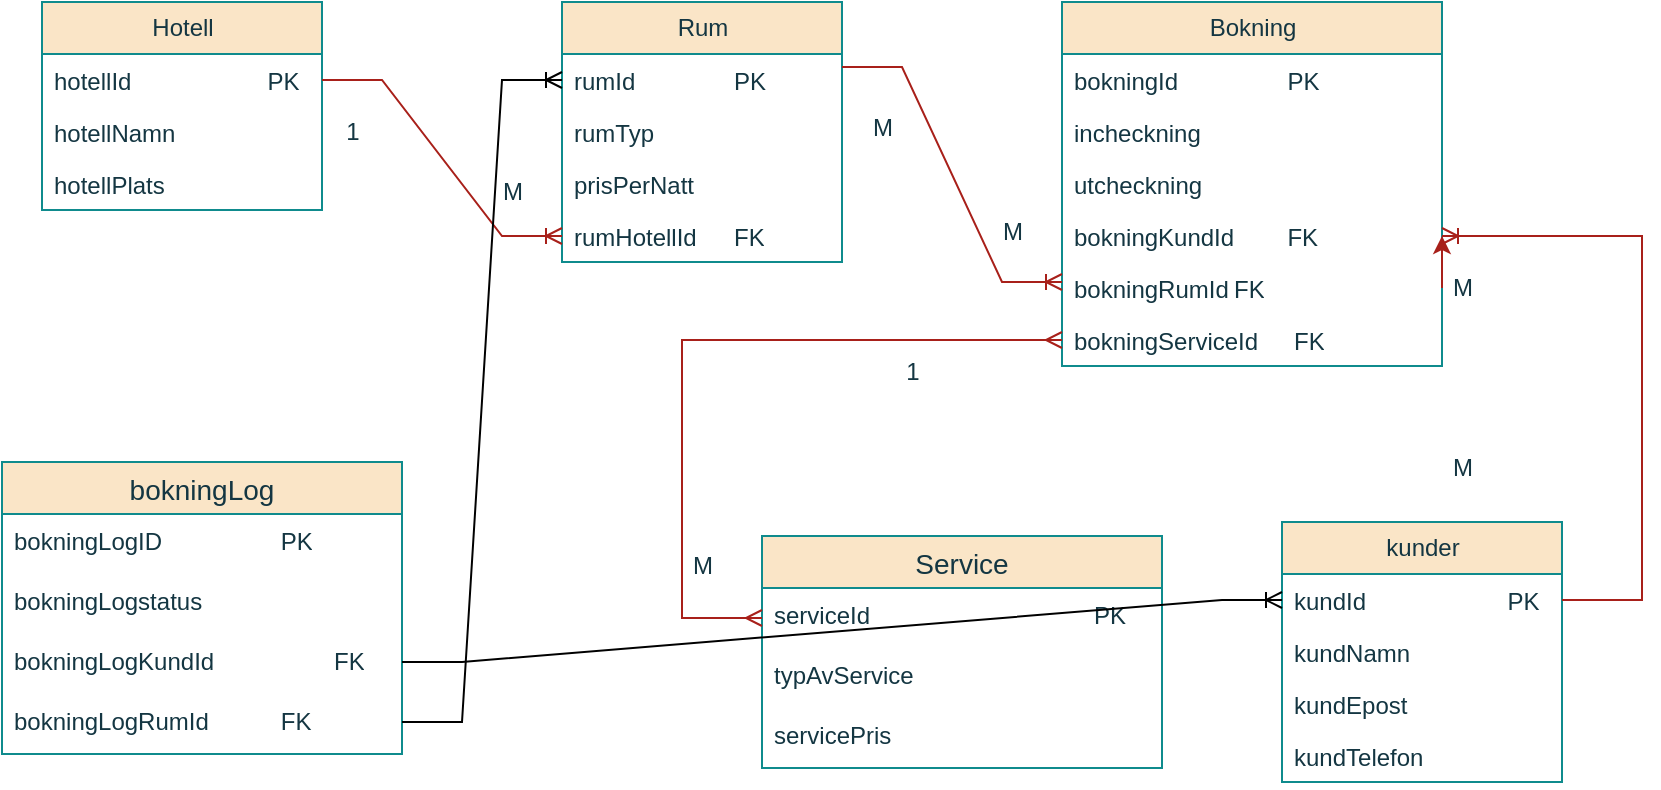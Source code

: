 <mxfile version="26.1.3">
  <diagram name="Sida-1" id="pBvzCSRn0NyQkobYubrb">
    <mxGraphModel dx="882" dy="460" grid="1" gridSize="10" guides="1" tooltips="1" connect="1" arrows="1" fold="1" page="1" pageScale="1" pageWidth="827" pageHeight="1169" math="0" shadow="0">
      <root>
        <mxCell id="0" />
        <mxCell id="1" parent="0" />
        <mxCell id="nq7ploRULNLgJ32Jxbx_-1" value="Hotell" style="swimlane;fontStyle=0;childLayout=stackLayout;horizontal=1;startSize=26;fillColor=#FAE5C7;horizontalStack=0;resizeParent=1;resizeParentMax=0;resizeLast=0;collapsible=1;marginBottom=0;html=1;labelBackgroundColor=none;strokeColor=#0F8B8D;fontColor=#143642;" parent="1" vertex="1">
          <mxGeometry x="40" y="110" width="140" height="104" as="geometry" />
        </mxCell>
        <mxCell id="nq7ploRULNLgJ32Jxbx_-2" value="hotellId&lt;span style=&quot;white-space: pre;&quot;&gt;&#x9;&lt;/span&gt;&lt;span style=&quot;white-space: pre;&quot;&gt;&#x9;&lt;/span&gt;&lt;span style=&quot;white-space: pre;&quot;&gt;&#x9;PK&lt;/span&gt;" style="text;strokeColor=none;fillColor=none;align=left;verticalAlign=top;spacingLeft=4;spacingRight=4;overflow=hidden;rotatable=0;points=[[0,0.5],[1,0.5]];portConstraint=eastwest;whiteSpace=wrap;html=1;labelBackgroundColor=none;fontColor=#143642;" parent="nq7ploRULNLgJ32Jxbx_-1" vertex="1">
          <mxGeometry y="26" width="140" height="26" as="geometry" />
        </mxCell>
        <mxCell id="nq7ploRULNLgJ32Jxbx_-3" value="hotellNamn" style="text;strokeColor=none;fillColor=none;align=left;verticalAlign=top;spacingLeft=4;spacingRight=4;overflow=hidden;rotatable=0;points=[[0,0.5],[1,0.5]];portConstraint=eastwest;whiteSpace=wrap;html=1;labelBackgroundColor=none;fontColor=#143642;" parent="nq7ploRULNLgJ32Jxbx_-1" vertex="1">
          <mxGeometry y="52" width="140" height="26" as="geometry" />
        </mxCell>
        <mxCell id="nq7ploRULNLgJ32Jxbx_-4" value="&lt;div&gt;hotellPlats&lt;/div&gt;&lt;div&gt;&lt;br&gt;&lt;/div&gt;" style="text;strokeColor=none;fillColor=none;align=left;verticalAlign=top;spacingLeft=4;spacingRight=4;overflow=hidden;rotatable=0;points=[[0,0.5],[1,0.5]];portConstraint=eastwest;whiteSpace=wrap;html=1;labelBackgroundColor=none;fontColor=#143642;" parent="nq7ploRULNLgJ32Jxbx_-1" vertex="1">
          <mxGeometry y="78" width="140" height="26" as="geometry" />
        </mxCell>
        <mxCell id="nq7ploRULNLgJ32Jxbx_-5" value="Rum" style="swimlane;fontStyle=0;childLayout=stackLayout;horizontal=1;startSize=26;fillColor=#FAE5C7;horizontalStack=0;resizeParent=1;resizeParentMax=0;resizeLast=0;collapsible=1;marginBottom=0;html=1;labelBackgroundColor=none;strokeColor=#0F8B8D;fontColor=#143642;" parent="1" vertex="1">
          <mxGeometry x="300" y="110" width="140" height="130" as="geometry" />
        </mxCell>
        <mxCell id="nq7ploRULNLgJ32Jxbx_-6" value="rumId&lt;span style=&quot;white-space: pre;&quot;&gt;&#x9;&lt;/span&gt;&lt;span style=&quot;white-space: pre;&quot;&gt;&#x9;&lt;/span&gt;PK" style="text;strokeColor=none;fillColor=none;align=left;verticalAlign=top;spacingLeft=4;spacingRight=4;overflow=hidden;rotatable=0;points=[[0,0.5],[1,0.5]];portConstraint=eastwest;whiteSpace=wrap;html=1;labelBackgroundColor=none;fontColor=#143642;" parent="nq7ploRULNLgJ32Jxbx_-5" vertex="1">
          <mxGeometry y="26" width="140" height="26" as="geometry" />
        </mxCell>
        <mxCell id="nq7ploRULNLgJ32Jxbx_-7" value="rumTyp" style="text;strokeColor=none;fillColor=none;align=left;verticalAlign=top;spacingLeft=4;spacingRight=4;overflow=hidden;rotatable=0;points=[[0,0.5],[1,0.5]];portConstraint=eastwest;whiteSpace=wrap;html=1;labelBackgroundColor=none;fontColor=#143642;" parent="nq7ploRULNLgJ32Jxbx_-5" vertex="1">
          <mxGeometry y="52" width="140" height="26" as="geometry" />
        </mxCell>
        <mxCell id="nq7ploRULNLgJ32Jxbx_-8" value="prisPerNatt" style="text;strokeColor=none;fillColor=none;align=left;verticalAlign=top;spacingLeft=4;spacingRight=4;overflow=hidden;rotatable=0;points=[[0,0.5],[1,0.5]];portConstraint=eastwest;whiteSpace=wrap;html=1;labelBackgroundColor=none;fontColor=#143642;" parent="nq7ploRULNLgJ32Jxbx_-5" vertex="1">
          <mxGeometry y="78" width="140" height="26" as="geometry" />
        </mxCell>
        <mxCell id="nq7ploRULNLgJ32Jxbx_-9" value="rumHotellId&lt;span style=&quot;white-space: pre;&quot;&gt;&#x9;&lt;/span&gt;FK" style="text;strokeColor=none;fillColor=none;align=left;verticalAlign=top;spacingLeft=4;spacingRight=4;overflow=hidden;rotatable=0;points=[[0,0.5],[1,0.5]];portConstraint=eastwest;whiteSpace=wrap;html=1;labelBackgroundColor=none;fontColor=#143642;" parent="nq7ploRULNLgJ32Jxbx_-5" vertex="1">
          <mxGeometry y="104" width="140" height="26" as="geometry" />
        </mxCell>
        <mxCell id="nq7ploRULNLgJ32Jxbx_-10" value="&lt;span&gt;Bokning&lt;/span&gt;" style="swimlane;fontStyle=0;childLayout=stackLayout;horizontal=1;startSize=26;fillColor=#FAE5C7;horizontalStack=0;resizeParent=1;resizeParentMax=0;resizeLast=0;collapsible=1;marginBottom=0;html=1;labelBackgroundColor=none;strokeColor=#0F8B8D;fontColor=#143642;" parent="1" vertex="1">
          <mxGeometry x="550" y="110" width="190" height="182" as="geometry">
            <mxRectangle x="550" y="110" width="80" height="30" as="alternateBounds" />
          </mxGeometry>
        </mxCell>
        <mxCell id="nq7ploRULNLgJ32Jxbx_-11" value="bokningId&lt;span style=&quot;white-space: pre;&quot;&gt;&#x9;&lt;/span&gt;&lt;span style=&quot;white-space: pre;&quot;&gt;&#x9;&lt;/span&gt;PK" style="text;strokeColor=none;fillColor=none;align=left;verticalAlign=top;spacingLeft=4;spacingRight=4;overflow=hidden;rotatable=0;points=[[0,0.5],[1,0.5]];portConstraint=eastwest;whiteSpace=wrap;html=1;labelBackgroundColor=none;fontColor=#143642;" parent="nq7ploRULNLgJ32Jxbx_-10" vertex="1">
          <mxGeometry y="26" width="190" height="26" as="geometry" />
        </mxCell>
        <mxCell id="nq7ploRULNLgJ32Jxbx_-12" value="incheckning" style="text;strokeColor=none;fillColor=none;align=left;verticalAlign=top;spacingLeft=4;spacingRight=4;overflow=hidden;rotatable=0;points=[[0,0.5],[1,0.5]];portConstraint=eastwest;whiteSpace=wrap;html=1;labelBackgroundColor=none;fontColor=#143642;" parent="nq7ploRULNLgJ32Jxbx_-10" vertex="1">
          <mxGeometry y="52" width="190" height="26" as="geometry" />
        </mxCell>
        <mxCell id="nq7ploRULNLgJ32Jxbx_-13" value="utcheckning" style="text;strokeColor=none;fillColor=none;align=left;verticalAlign=top;spacingLeft=4;spacingRight=4;overflow=hidden;rotatable=0;points=[[0,0.5],[1,0.5]];portConstraint=eastwest;whiteSpace=wrap;html=1;labelBackgroundColor=none;fontColor=#143642;" parent="nq7ploRULNLgJ32Jxbx_-10" vertex="1">
          <mxGeometry y="78" width="190" height="26" as="geometry" />
        </mxCell>
        <mxCell id="nq7ploRULNLgJ32Jxbx_-14" value="bokningKundId&lt;span style=&quot;white-space: pre;&quot;&gt;&#x9;&lt;/span&gt;FK" style="text;strokeColor=none;fillColor=none;align=left;verticalAlign=top;spacingLeft=4;spacingRight=4;overflow=hidden;rotatable=0;points=[[0,0.5],[1,0.5]];portConstraint=eastwest;whiteSpace=wrap;html=1;labelBackgroundColor=none;fontColor=#143642;" parent="nq7ploRULNLgJ32Jxbx_-10" vertex="1">
          <mxGeometry y="104" width="190" height="26" as="geometry" />
        </mxCell>
        <mxCell id="nq7ploRULNLgJ32Jxbx_-15" value="&lt;div&gt;&lt;br&gt;&lt;/div&gt;&lt;div&gt;&lt;br&gt;&lt;/div&gt;&lt;div&gt;&lt;br&gt;&lt;/div&gt;&lt;div&gt;&lt;br&gt;&lt;/div&gt;" style="edgeStyle=orthogonalEdgeStyle;rounded=0;orthogonalLoop=1;jettySize=auto;html=1;exitX=1;exitY=0.5;exitDx=0;exitDy=0;entryX=1;entryY=0.5;entryDx=0;entryDy=0;labelBackgroundColor=none;strokeColor=#A8201A;fontColor=default;" parent="nq7ploRULNLgJ32Jxbx_-10" source="nq7ploRULNLgJ32Jxbx_-16" target="nq7ploRULNLgJ32Jxbx_-14" edge="1">
          <mxGeometry relative="1" as="geometry" />
        </mxCell>
        <mxCell id="nq7ploRULNLgJ32Jxbx_-16" value="bokningRumId&lt;span style=&quot;white-space: pre;&quot;&gt;&#x9;&lt;/span&gt;FK" style="text;strokeColor=none;fillColor=none;align=left;verticalAlign=top;spacingLeft=4;spacingRight=4;overflow=hidden;rotatable=0;points=[[0,0.5],[1,0.5]];portConstraint=eastwest;whiteSpace=wrap;html=1;labelBackgroundColor=none;fontColor=#143642;" parent="nq7ploRULNLgJ32Jxbx_-10" vertex="1">
          <mxGeometry y="130" width="190" height="26" as="geometry" />
        </mxCell>
        <mxCell id="nq7ploRULNLgJ32Jxbx_-17" value="bokningServiceId&lt;span style=&quot;white-space: pre;&quot;&gt;&#x9; FK&lt;/span&gt;" style="text;strokeColor=none;fillColor=none;align=left;verticalAlign=top;spacingLeft=4;spacingRight=4;overflow=hidden;rotatable=0;points=[[0,0.5],[1,0.5]];portConstraint=eastwest;whiteSpace=wrap;html=1;labelBackgroundColor=none;fontColor=#143642;" parent="nq7ploRULNLgJ32Jxbx_-10" vertex="1">
          <mxGeometry y="156" width="190" height="26" as="geometry" />
        </mxCell>
        <mxCell id="nq7ploRULNLgJ32Jxbx_-18" value="kunder" style="swimlane;fontStyle=0;childLayout=stackLayout;horizontal=1;startSize=26;fillColor=#FAE5C7;horizontalStack=0;resizeParent=1;resizeParentMax=0;resizeLast=0;collapsible=1;marginBottom=0;html=1;labelBackgroundColor=none;strokeColor=#0F8B8D;fontColor=#143642;" parent="1" vertex="1">
          <mxGeometry x="660" y="370" width="140" height="130" as="geometry" />
        </mxCell>
        <mxCell id="nq7ploRULNLgJ32Jxbx_-19" value="kundId&lt;span style=&quot;white-space: pre;&quot;&gt;&#x9;&lt;/span&gt;&lt;span style=&quot;white-space: pre;&quot;&gt;&#x9;&lt;/span&gt;&lt;span style=&quot;white-space: pre;&quot;&gt;&#x9;&lt;/span&gt;PK" style="text;strokeColor=none;fillColor=none;align=left;verticalAlign=top;spacingLeft=4;spacingRight=4;overflow=hidden;rotatable=0;points=[[0,0.5],[1,0.5]];portConstraint=eastwest;whiteSpace=wrap;html=1;labelBackgroundColor=none;fontColor=#143642;" parent="nq7ploRULNLgJ32Jxbx_-18" vertex="1">
          <mxGeometry y="26" width="140" height="26" as="geometry" />
        </mxCell>
        <mxCell id="nq7ploRULNLgJ32Jxbx_-20" value="kundNamn" style="text;strokeColor=none;fillColor=none;align=left;verticalAlign=top;spacingLeft=4;spacingRight=4;overflow=hidden;rotatable=0;points=[[0,0.5],[1,0.5]];portConstraint=eastwest;whiteSpace=wrap;html=1;labelBackgroundColor=none;fontColor=#143642;" parent="nq7ploRULNLgJ32Jxbx_-18" vertex="1">
          <mxGeometry y="52" width="140" height="26" as="geometry" />
        </mxCell>
        <mxCell id="nq7ploRULNLgJ32Jxbx_-21" value="kundEpost" style="text;strokeColor=none;fillColor=none;align=left;verticalAlign=top;spacingLeft=4;spacingRight=4;overflow=hidden;rotatable=0;points=[[0,0.5],[1,0.5]];portConstraint=eastwest;whiteSpace=wrap;html=1;labelBackgroundColor=none;fontColor=#143642;" parent="nq7ploRULNLgJ32Jxbx_-18" vertex="1">
          <mxGeometry y="78" width="140" height="26" as="geometry" />
        </mxCell>
        <mxCell id="nq7ploRULNLgJ32Jxbx_-22" value="kundTelefon" style="text;strokeColor=none;fillColor=none;align=left;verticalAlign=top;spacingLeft=4;spacingRight=4;overflow=hidden;rotatable=0;points=[[0,0.5],[1,0.5]];portConstraint=eastwest;whiteSpace=wrap;html=1;labelBackgroundColor=none;fontColor=#143642;" parent="nq7ploRULNLgJ32Jxbx_-18" vertex="1">
          <mxGeometry y="104" width="140" height="26" as="geometry" />
        </mxCell>
        <mxCell id="nq7ploRULNLgJ32Jxbx_-23" value="1" style="text;html=1;align=center;verticalAlign=middle;resizable=0;points=[];autosize=1;strokeColor=none;fillColor=none;rotation=0;labelBackgroundColor=none;fontColor=#143642;" parent="1" vertex="1">
          <mxGeometry x="180" y="160" width="30" height="30" as="geometry" />
        </mxCell>
        <mxCell id="nq7ploRULNLgJ32Jxbx_-24" value="M" style="text;html=1;align=center;verticalAlign=middle;resizable=0;points=[];autosize=1;strokeColor=none;fillColor=none;labelBackgroundColor=none;fontColor=#143642;" parent="1" vertex="1">
          <mxGeometry x="510" y="210" width="30" height="30" as="geometry" />
        </mxCell>
        <mxCell id="nq7ploRULNLgJ32Jxbx_-25" value="M" style="text;html=1;align=center;verticalAlign=middle;resizable=0;points=[];autosize=1;strokeColor=none;fillColor=none;labelBackgroundColor=none;fontColor=#143642;" parent="1" vertex="1">
          <mxGeometry x="260" y="190" width="30" height="30" as="geometry" />
        </mxCell>
        <mxCell id="nq7ploRULNLgJ32Jxbx_-26" value="" style="edgeStyle=entityRelationEdgeStyle;fontSize=12;html=1;endArrow=ERoneToMany;rounded=0;exitX=1;exitY=0.5;exitDx=0;exitDy=0;entryX=0;entryY=0.5;entryDx=0;entryDy=0;labelBackgroundColor=none;strokeColor=#A8201A;fontColor=default;" parent="1" source="nq7ploRULNLgJ32Jxbx_-2" target="nq7ploRULNLgJ32Jxbx_-9" edge="1">
          <mxGeometry width="100" height="100" relative="1" as="geometry">
            <mxPoint x="400" y="340" as="sourcePoint" />
            <mxPoint x="500" y="240" as="targetPoint" />
          </mxGeometry>
        </mxCell>
        <mxCell id="nq7ploRULNLgJ32Jxbx_-27" value="" style="fontSize=12;html=1;endArrow=ERoneToMany;rounded=0;labelBackgroundColor=none;strokeColor=#A8201A;fontColor=default;edgeStyle=orthogonalEdgeStyle;elbow=vertical;exitX=1;exitY=0.5;exitDx=0;exitDy=0;entryX=1;entryY=0.5;entryDx=0;entryDy=0;" parent="1" source="nq7ploRULNLgJ32Jxbx_-19" target="nq7ploRULNLgJ32Jxbx_-14" edge="1">
          <mxGeometry width="100" height="100" relative="1" as="geometry">
            <mxPoint x="810" y="400" as="sourcePoint" />
            <mxPoint x="750" y="260" as="targetPoint" />
            <Array as="points">
              <mxPoint x="840" y="409" />
              <mxPoint x="840" y="227" />
            </Array>
          </mxGeometry>
        </mxCell>
        <mxCell id="nq7ploRULNLgJ32Jxbx_-28" value="" style="edgeStyle=entityRelationEdgeStyle;fontSize=12;html=1;endArrow=ERoneToMany;rounded=0;exitX=1;exitY=0.25;exitDx=0;exitDy=0;labelBackgroundColor=none;strokeColor=#A8201A;fontColor=default;" parent="1" source="nq7ploRULNLgJ32Jxbx_-5" edge="1">
          <mxGeometry width="100" height="100" relative="1" as="geometry">
            <mxPoint x="450" y="350" as="sourcePoint" />
            <mxPoint x="550" y="250" as="targetPoint" />
          </mxGeometry>
        </mxCell>
        <mxCell id="nq7ploRULNLgJ32Jxbx_-29" value="M" style="text;html=1;align=center;verticalAlign=middle;resizable=0;points=[];autosize=1;strokeColor=none;fillColor=none;labelBackgroundColor=none;fontColor=#143642;" parent="1" vertex="1">
          <mxGeometry x="445" y="158" width="30" height="30" as="geometry" />
        </mxCell>
        <mxCell id="nq7ploRULNLgJ32Jxbx_-30" value="M" style="text;html=1;align=center;verticalAlign=middle;resizable=0;points=[];autosize=1;strokeColor=none;fillColor=none;labelBackgroundColor=none;fontColor=#143642;" parent="1" vertex="1">
          <mxGeometry x="735" y="328" width="30" height="30" as="geometry" />
        </mxCell>
        <mxCell id="nq7ploRULNLgJ32Jxbx_-31" value="M" style="text;html=1;align=center;verticalAlign=middle;resizable=0;points=[];autosize=1;strokeColor=none;fillColor=none;labelBackgroundColor=none;fontColor=#143642;" parent="1" vertex="1">
          <mxGeometry x="735" y="238" width="30" height="30" as="geometry" />
        </mxCell>
        <mxCell id="nq7ploRULNLgJ32Jxbx_-32" value="Service" style="swimlane;fontStyle=0;childLayout=stackLayout;horizontal=1;startSize=26;horizontalStack=0;resizeParent=1;resizeParentMax=0;resizeLast=0;collapsible=1;marginBottom=0;align=center;fontSize=14;labelBackgroundColor=none;fillColor=#FAE5C7;strokeColor=#0F8B8D;fontColor=#143642;" parent="1" vertex="1">
          <mxGeometry x="400" y="377" width="200" height="116" as="geometry" />
        </mxCell>
        <mxCell id="nq7ploRULNLgJ32Jxbx_-33" value="serviceId&lt;span style=&quot;white-space: pre;&quot;&gt;&#x9;&lt;/span&gt;&lt;span style=&quot;white-space: pre;&quot;&gt;&#x9;&lt;/span&gt;&lt;span style=&quot;white-space: pre;&quot;&gt;&#x9;&lt;/span&gt;&lt;span style=&quot;white-space: pre;&quot;&gt;&#x9;&lt;/span&gt;&lt;span style=&quot;white-space: pre;&quot;&gt;&#x9;&lt;/span&gt;PK" style="text;strokeColor=none;fillColor=none;spacingLeft=4;spacingRight=4;overflow=hidden;rotatable=0;points=[[0,0.5],[1,0.5]];portConstraint=eastwest;fontSize=12;whiteSpace=wrap;html=1;labelBackgroundColor=none;fontColor=#143642;" parent="nq7ploRULNLgJ32Jxbx_-32" vertex="1">
          <mxGeometry y="26" width="200" height="30" as="geometry" />
        </mxCell>
        <mxCell id="nq7ploRULNLgJ32Jxbx_-34" value="typAvService" style="text;strokeColor=none;fillColor=none;spacingLeft=4;spacingRight=4;overflow=hidden;rotatable=0;points=[[0,0.5],[1,0.5]];portConstraint=eastwest;fontSize=12;whiteSpace=wrap;html=1;labelBackgroundColor=none;fontColor=#143642;" parent="nq7ploRULNLgJ32Jxbx_-32" vertex="1">
          <mxGeometry y="56" width="200" height="30" as="geometry" />
        </mxCell>
        <mxCell id="nq7ploRULNLgJ32Jxbx_-35" value="servicePris" style="text;strokeColor=none;fillColor=none;spacingLeft=4;spacingRight=4;overflow=hidden;rotatable=0;points=[[0,0.5],[1,0.5]];portConstraint=eastwest;fontSize=12;whiteSpace=wrap;html=1;labelBackgroundColor=none;fontColor=#143642;" parent="nq7ploRULNLgJ32Jxbx_-32" vertex="1">
          <mxGeometry y="86" width="200" height="30" as="geometry" />
        </mxCell>
        <mxCell id="nq7ploRULNLgJ32Jxbx_-36" value="" style="edgeStyle=orthogonalEdgeStyle;fontSize=12;html=1;endArrow=ERmany;startArrow=ERmany;rounded=0;exitX=0;exitY=0.5;exitDx=0;exitDy=0;entryX=0;entryY=0.5;entryDx=0;entryDy=0;labelBackgroundColor=none;strokeColor=#A8201A;fontColor=default;" parent="1" source="nq7ploRULNLgJ32Jxbx_-33" target="nq7ploRULNLgJ32Jxbx_-17" edge="1">
          <mxGeometry width="100" height="100" relative="1" as="geometry">
            <mxPoint x="345" y="390" as="sourcePoint" />
            <mxPoint x="445" y="290" as="targetPoint" />
            <Array as="points">
              <mxPoint x="360" y="418" />
              <mxPoint x="360" y="279" />
            </Array>
          </mxGeometry>
        </mxCell>
        <mxCell id="nq7ploRULNLgJ32Jxbx_-37" value="1" style="text;html=1;align=center;verticalAlign=middle;resizable=0;points=[];autosize=1;strokeColor=none;fillColor=none;labelBackgroundColor=none;fontColor=#143642;" parent="1" vertex="1">
          <mxGeometry x="460" y="280" width="30" height="30" as="geometry" />
        </mxCell>
        <mxCell id="nq7ploRULNLgJ32Jxbx_-38" value="M" style="text;html=1;align=center;verticalAlign=middle;resizable=0;points=[];autosize=1;strokeColor=none;fillColor=none;labelBackgroundColor=none;fontColor=#143642;" parent="1" vertex="1">
          <mxGeometry x="355" y="377" width="30" height="30" as="geometry" />
        </mxCell>
        <mxCell id="68ftzqSA4tdOMZLo7m8q-2" value="bokningLog" style="swimlane;fontStyle=0;childLayout=stackLayout;horizontal=1;startSize=26;horizontalStack=0;resizeParent=1;resizeParentMax=0;resizeLast=0;collapsible=1;marginBottom=0;align=center;fontSize=14;labelBackgroundColor=none;fillColor=#FAE5C7;strokeColor=#0F8B8D;fontColor=#143642;" vertex="1" parent="1">
          <mxGeometry x="20" y="340" width="200" height="146" as="geometry" />
        </mxCell>
        <mxCell id="68ftzqSA4tdOMZLo7m8q-3" value="bokningLogID&lt;span style=&quot;white-space: pre;&quot;&gt;&#x9;&lt;/span&gt;&lt;span style=&quot;white-space: pre;&quot;&gt;&#x9;&lt;/span&gt;&lt;span style=&quot;white-space: pre;&quot;&gt;&#x9;&lt;/span&gt;PK" style="text;strokeColor=none;fillColor=none;spacingLeft=4;spacingRight=4;overflow=hidden;rotatable=0;points=[[0,0.5],[1,0.5]];portConstraint=eastwest;fontSize=12;whiteSpace=wrap;html=1;labelBackgroundColor=none;fontColor=#143642;" vertex="1" parent="68ftzqSA4tdOMZLo7m8q-2">
          <mxGeometry y="26" width="200" height="30" as="geometry" />
        </mxCell>
        <mxCell id="68ftzqSA4tdOMZLo7m8q-4" value="bokningLogstatus" style="text;strokeColor=none;fillColor=none;spacingLeft=4;spacingRight=4;overflow=hidden;rotatable=0;points=[[0,0.5],[1,0.5]];portConstraint=eastwest;fontSize=12;whiteSpace=wrap;html=1;labelBackgroundColor=none;fontColor=#143642;" vertex="1" parent="68ftzqSA4tdOMZLo7m8q-2">
          <mxGeometry y="56" width="200" height="30" as="geometry" />
        </mxCell>
        <mxCell id="68ftzqSA4tdOMZLo7m8q-5" value="bokningLogKundId&lt;span style=&quot;white-space: pre;&quot;&gt;&#x9;&lt;/span&gt;&lt;span style=&quot;white-space: pre;&quot;&gt;&#x9;&lt;/span&gt;&lt;span style=&quot;white-space: pre;&quot;&gt;&#x9;&lt;/span&gt;FK" style="text;strokeColor=none;fillColor=none;spacingLeft=4;spacingRight=4;overflow=hidden;rotatable=0;points=[[0,0.5],[1,0.5]];portConstraint=eastwest;fontSize=12;whiteSpace=wrap;html=1;labelBackgroundColor=none;fontColor=#143642;" vertex="1" parent="68ftzqSA4tdOMZLo7m8q-2">
          <mxGeometry y="86" width="200" height="30" as="geometry" />
        </mxCell>
        <mxCell id="68ftzqSA4tdOMZLo7m8q-7" value="bokningLogRumId&lt;span style=&quot;white-space: pre;&quot;&gt;&#x9;&lt;/span&gt;&lt;span style=&quot;white-space: pre;&quot;&gt;&#x9;&lt;/span&gt;FK" style="text;strokeColor=none;fillColor=none;spacingLeft=4;spacingRight=4;overflow=hidden;rotatable=0;points=[[0,0.5],[1,0.5]];portConstraint=eastwest;fontSize=12;whiteSpace=wrap;html=1;labelBackgroundColor=none;fontColor=#143642;" vertex="1" parent="68ftzqSA4tdOMZLo7m8q-2">
          <mxGeometry y="116" width="200" height="30" as="geometry" />
        </mxCell>
        <mxCell id="68ftzqSA4tdOMZLo7m8q-8" value="" style="edgeStyle=entityRelationEdgeStyle;fontSize=12;html=1;endArrow=ERoneToMany;rounded=0;entryX=0;entryY=0.5;entryDx=0;entryDy=0;" edge="1" parent="1" target="nq7ploRULNLgJ32Jxbx_-6">
          <mxGeometry width="100" height="100" relative="1" as="geometry">
            <mxPoint x="220" y="470" as="sourcePoint" />
            <mxPoint x="320" y="370" as="targetPoint" />
          </mxGeometry>
        </mxCell>
        <mxCell id="68ftzqSA4tdOMZLo7m8q-9" value="" style="edgeStyle=entityRelationEdgeStyle;fontSize=12;html=1;endArrow=ERoneToMany;rounded=0;entryX=0;entryY=0.5;entryDx=0;entryDy=0;" edge="1" parent="1" target="nq7ploRULNLgJ32Jxbx_-19">
          <mxGeometry width="100" height="100" relative="1" as="geometry">
            <mxPoint x="220" y="440" as="sourcePoint" />
            <mxPoint x="320" y="340" as="targetPoint" />
            <Array as="points">
              <mxPoint x="490" y="540" />
            </Array>
          </mxGeometry>
        </mxCell>
      </root>
    </mxGraphModel>
  </diagram>
</mxfile>

